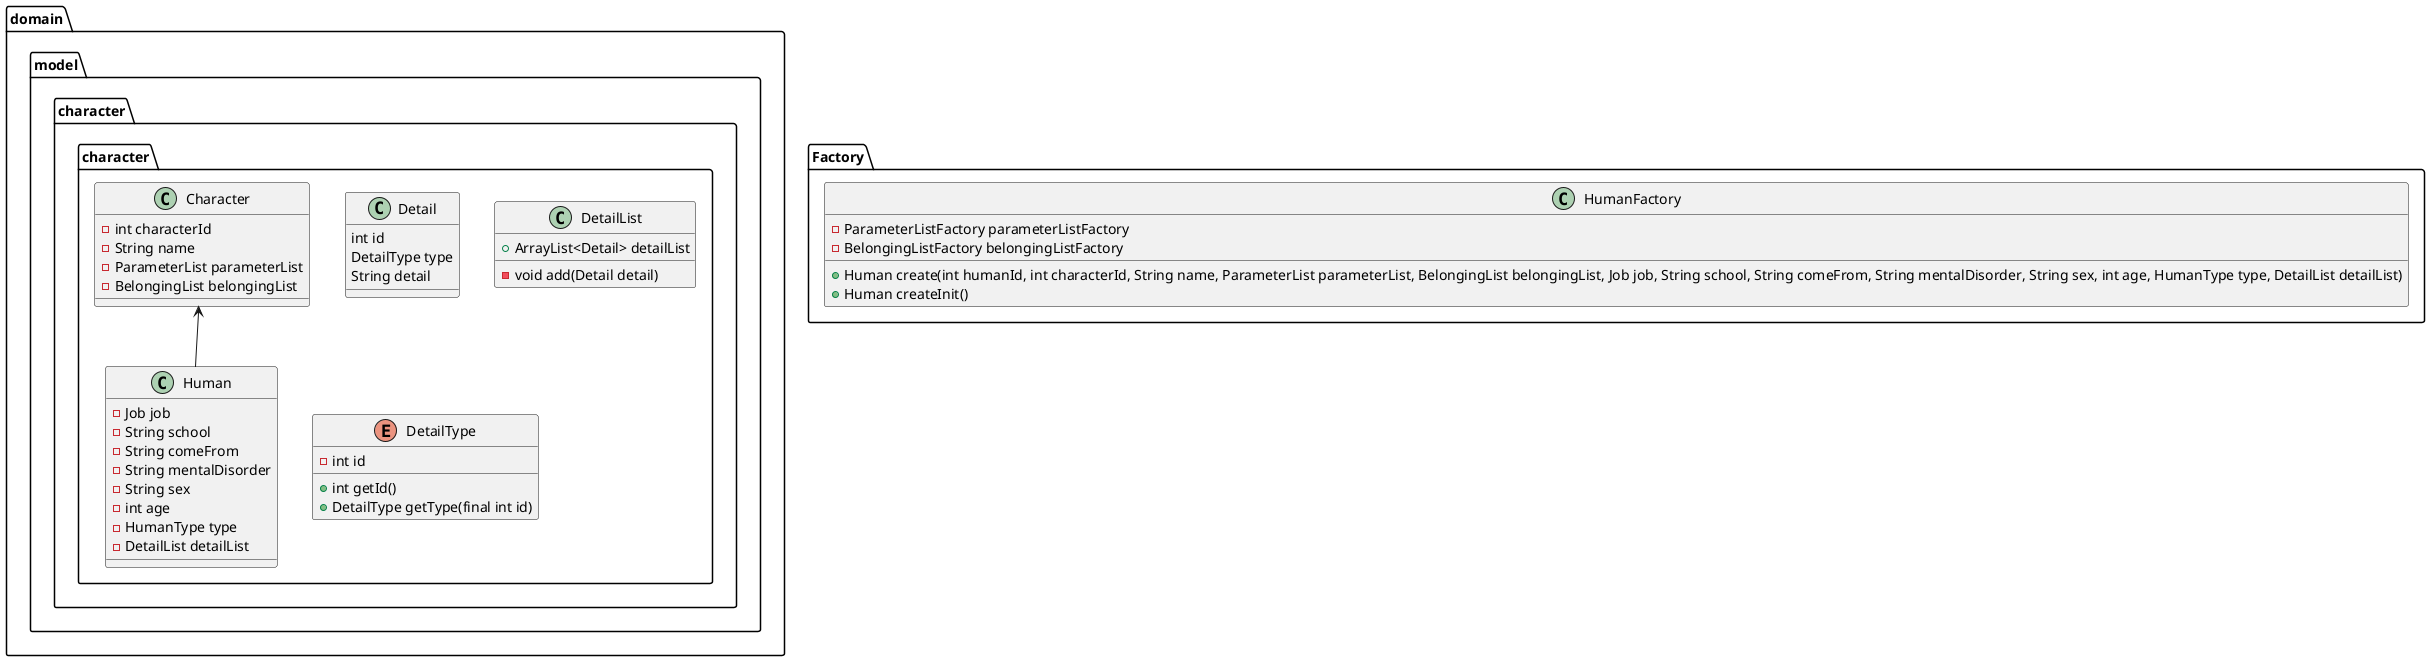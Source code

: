 @startuml

package domain.model.character.character {
  class Character {
    - int characterId
    - String name
    - ParameterList parameterList
    - BelongingList belongingList
  }

  class Human {
    - Job job
    - String school
    - String comeFrom
    - String mentalDisorder
    - String sex
    - int age
    - HumanType type
    - DetailList detailList
  }

  class Detail {
    int id
    DetailType type
    String detail
  }

  class DetailList {
    + ArrayList<Detail> detailList
    - void add(Detail detail)
  }

  enum DetailType {
    - int id
    + int getId()
    + DetailType getType(final int id)
  }

  Character <-- Human
}

package Factory {
  class HumanFactory {
    - ParameterListFactory parameterListFactory
    - BelongingListFactory belongingListFactory
    + Human create(int humanId, int characterId, String name, ParameterList parameterList, BelongingList belongingList, Job job, String school, String comeFrom, String mentalDisorder, String sex, int age, HumanType type, DetailList detailList)
    + Human createInit()
  }
}

@enduml
